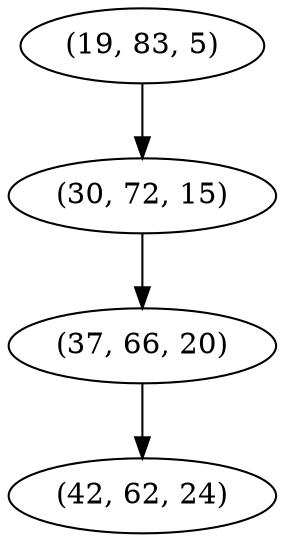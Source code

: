 digraph tree {
    "(19, 83, 5)";
    "(30, 72, 15)";
    "(37, 66, 20)";
    "(42, 62, 24)";
    "(19, 83, 5)" -> "(30, 72, 15)";
    "(30, 72, 15)" -> "(37, 66, 20)";
    "(37, 66, 20)" -> "(42, 62, 24)";
}
